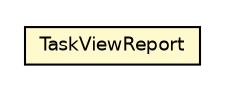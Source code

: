 #!/usr/local/bin/dot
#
# Class diagram 
# Generated by UMLGraph version R5_6 (http://www.umlgraph.org/)
#

digraph G {
	edge [fontname="Helvetica",fontsize=10,labelfontname="Helvetica",labelfontsize=10];
	node [fontname="Helvetica",fontsize=10,shape=plaintext];
	nodesep=0.25;
	ranksep=0.5;
	// net.ljcomputing.sr.model.TaskViewReport
	c80 [label=<<table title="net.ljcomputing.sr.model.TaskViewReport" border="0" cellborder="1" cellspacing="0" cellpadding="2" port="p" bgcolor="lemonChiffon" href="./TaskViewReport.html">
		<tr><td><table border="0" cellspacing="0" cellpadding="1">
<tr><td align="center" balign="center"> TaskViewReport </td></tr>
		</table></td></tr>
		</table>>, URL="./TaskViewReport.html", fontname="Helvetica", fontcolor="black", fontsize=9.0];
}

